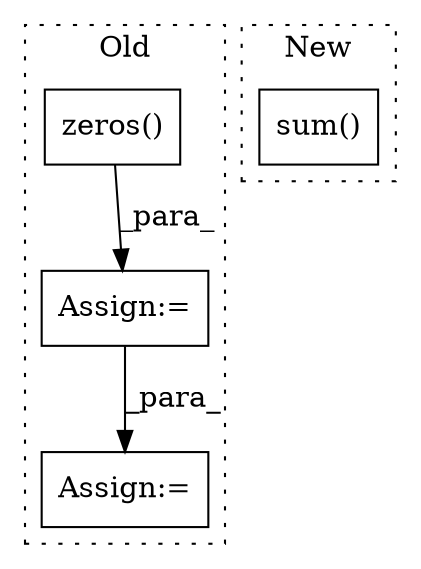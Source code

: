 digraph G {
subgraph cluster0 {
1 [label="zeros()" a="75" s="2445,2471" l="9,17" shape="box"];
3 [label="Assign:=" a="68" s="2603" l="4" shape="box"];
4 [label="Assign:=" a="68" s="2442" l="3" shape="box"];
label = "Old";
style="dotted";
}
subgraph cluster1 {
2 [label="sum()" a="75" s="2581" l="62" shape="box"];
label = "New";
style="dotted";
}
1 -> 4 [label="_para_"];
4 -> 3 [label="_para_"];
}